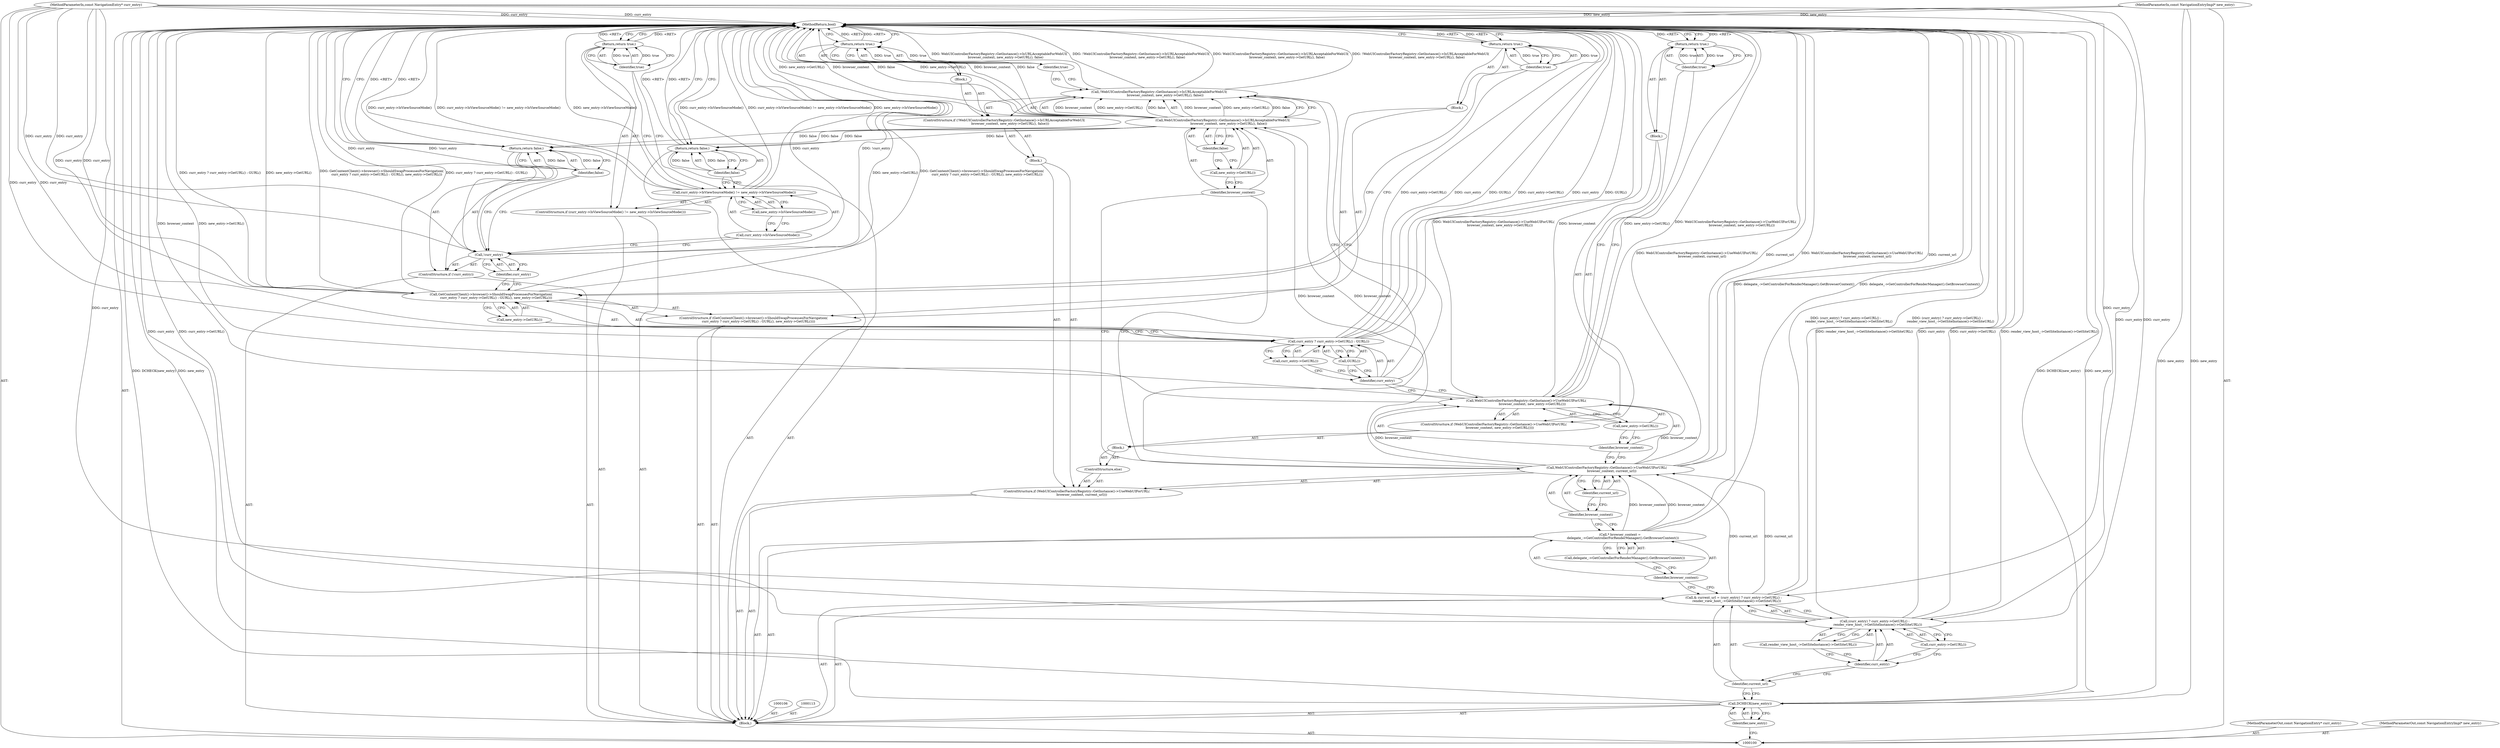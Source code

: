 digraph "1_Chrome_e9841fbdaf41b4a2baaa413f94d5c0197f9261f4_0" {
"1000163" [label="(MethodReturn,bool)"];
"1000116" [label="(Call,delegate_->GetControllerForRenderManager().GetBrowserContext())"];
"1000117" [label="(ControlStructure,if (WebUIControllerFactoryRegistry::GetInstance()->UseWebUIForURL(\n          browser_context, current_url)))"];
"1000118" [label="(Call,WebUIControllerFactoryRegistry::GetInstance()->UseWebUIForURL(\n          browser_context, current_url))"];
"1000119" [label="(Identifier,browser_context)"];
"1000120" [label="(Identifier,current_url)"];
"1000121" [label="(Block,)"];
"1000122" [label="(ControlStructure,if (!WebUIControllerFactoryRegistry::GetInstance()->IsURLAcceptableForWebUI(\n            browser_context, new_entry->GetURL(), false)))"];
"1000123" [label="(Call,!WebUIControllerFactoryRegistry::GetInstance()->IsURLAcceptableForWebUI(\n            browser_context, new_entry->GetURL(), false))"];
"1000124" [label="(Call,WebUIControllerFactoryRegistry::GetInstance()->IsURLAcceptableForWebUI(\n            browser_context, new_entry->GetURL(), false))"];
"1000125" [label="(Identifier,browser_context)"];
"1000126" [label="(Call,new_entry->GetURL())"];
"1000127" [label="(Identifier,false)"];
"1000128" [label="(Block,)"];
"1000130" [label="(Identifier,true)"];
"1000129" [label="(Return,return true;)"];
"1000131" [label="(ControlStructure,else)"];
"1000132" [label="(Block,)"];
"1000133" [label="(ControlStructure,if (WebUIControllerFactoryRegistry::GetInstance()->UseWebUIForURL(\n            browser_context, new_entry->GetURL())))"];
"1000134" [label="(Call,WebUIControllerFactoryRegistry::GetInstance()->UseWebUIForURL(\n            browser_context, new_entry->GetURL()))"];
"1000135" [label="(Identifier,browser_context)"];
"1000136" [label="(Call,new_entry->GetURL())"];
"1000137" [label="(Block,)"];
"1000101" [label="(MethodParameterIn,const NavigationEntry* curr_entry)"];
"1000233" [label="(MethodParameterOut,const NavigationEntry* curr_entry)"];
"1000139" [label="(Identifier,true)"];
"1000138" [label="(Return,return true;)"];
"1000140" [label="(ControlStructure,if (GetContentClient()->browser()->ShouldSwapProcessesForNavigation(\n          curr_entry ? curr_entry->GetURL() : GURL(), new_entry->GetURL())))"];
"1000141" [label="(Call,GetContentClient()->browser()->ShouldSwapProcessesForNavigation(\n          curr_entry ? curr_entry->GetURL() : GURL(), new_entry->GetURL()))"];
"1000142" [label="(Call,curr_entry ? curr_entry->GetURL() : GURL())"];
"1000143" [label="(Identifier,curr_entry)"];
"1000144" [label="(Call,curr_entry->GetURL())"];
"1000145" [label="(Call,GURL())"];
"1000146" [label="(Call,new_entry->GetURL())"];
"1000147" [label="(Block,)"];
"1000149" [label="(Identifier,true)"];
"1000148" [label="(Return,return true;)"];
"1000150" [label="(ControlStructure,if (!curr_entry))"];
"1000151" [label="(Call,!curr_entry)"];
"1000152" [label="(Identifier,curr_entry)"];
"1000102" [label="(MethodParameterIn,const NavigationEntryImpl* new_entry)"];
"1000234" [label="(MethodParameterOut,const NavigationEntryImpl* new_entry)"];
"1000103" [label="(Block,)"];
"1000154" [label="(Identifier,false)"];
"1000153" [label="(Return,return false;)"];
"1000155" [label="(ControlStructure,if (curr_entry->IsViewSourceMode() != new_entry->IsViewSourceMode()))"];
"1000158" [label="(Call,new_entry->IsViewSourceMode())"];
"1000156" [label="(Call,curr_entry->IsViewSourceMode() != new_entry->IsViewSourceMode())"];
"1000157" [label="(Call,curr_entry->IsViewSourceMode())"];
"1000160" [label="(Identifier,true)"];
"1000159" [label="(Return,return true;)"];
"1000161" [label="(Return,return false;)"];
"1000162" [label="(Identifier,false)"];
"1000104" [label="(Call,DCHECK(new_entry))"];
"1000105" [label="(Identifier,new_entry)"];
"1000107" [label="(Call,& current_url = (curr_entry) ? curr_entry->GetURL() :\n      render_view_host_->GetSiteInstance()->GetSiteURL())"];
"1000108" [label="(Identifier,current_url)"];
"1000109" [label="(Call,(curr_entry) ? curr_entry->GetURL() :\n      render_view_host_->GetSiteInstance()->GetSiteURL())"];
"1000110" [label="(Identifier,curr_entry)"];
"1000111" [label="(Call,curr_entry->GetURL())"];
"1000112" [label="(Call,render_view_host_->GetSiteInstance()->GetSiteURL())"];
"1000114" [label="(Call,* browser_context =\n      delegate_->GetControllerForRenderManager().GetBrowserContext())"];
"1000115" [label="(Identifier,browser_context)"];
"1000163" -> "1000100"  [label="AST: "];
"1000163" -> "1000129"  [label="CFG: "];
"1000163" -> "1000138"  [label="CFG: "];
"1000163" -> "1000148"  [label="CFG: "];
"1000163" -> "1000153"  [label="CFG: "];
"1000163" -> "1000159"  [label="CFG: "];
"1000163" -> "1000161"  [label="CFG: "];
"1000161" -> "1000163"  [label="DDG: <RET>"];
"1000153" -> "1000163"  [label="DDG: <RET>"];
"1000148" -> "1000163"  [label="DDG: <RET>"];
"1000129" -> "1000163"  [label="DDG: <RET>"];
"1000124" -> "1000163"  [label="DDG: new_entry->GetURL()"];
"1000124" -> "1000163"  [label="DDG: browser_context"];
"1000124" -> "1000163"  [label="DDG: false"];
"1000141" -> "1000163"  [label="DDG: curr_entry ? curr_entry->GetURL() : GURL()"];
"1000141" -> "1000163"  [label="DDG: new_entry->GetURL()"];
"1000141" -> "1000163"  [label="DDG: GetContentClient()->browser()->ShouldSwapProcessesForNavigation(\n          curr_entry ? curr_entry->GetURL() : GURL(), new_entry->GetURL())"];
"1000156" -> "1000163"  [label="DDG: curr_entry->IsViewSourceMode()"];
"1000156" -> "1000163"  [label="DDG: curr_entry->IsViewSourceMode() != new_entry->IsViewSourceMode()"];
"1000156" -> "1000163"  [label="DDG: new_entry->IsViewSourceMode()"];
"1000104" -> "1000163"  [label="DDG: DCHECK(new_entry)"];
"1000104" -> "1000163"  [label="DDG: new_entry"];
"1000151" -> "1000163"  [label="DDG: curr_entry"];
"1000151" -> "1000163"  [label="DDG: !curr_entry"];
"1000118" -> "1000163"  [label="DDG: WebUIControllerFactoryRegistry::GetInstance()->UseWebUIForURL(\n          browser_context, current_url)"];
"1000118" -> "1000163"  [label="DDG: current_url"];
"1000107" -> "1000163"  [label="DDG: (curr_entry) ? curr_entry->GetURL() :\n      render_view_host_->GetSiteInstance()->GetSiteURL()"];
"1000123" -> "1000163"  [label="DDG: WebUIControllerFactoryRegistry::GetInstance()->IsURLAcceptableForWebUI(\n            browser_context, new_entry->GetURL(), false)"];
"1000123" -> "1000163"  [label="DDG: !WebUIControllerFactoryRegistry::GetInstance()->IsURLAcceptableForWebUI(\n            browser_context, new_entry->GetURL(), false)"];
"1000142" -> "1000163"  [label="DDG: curr_entry->GetURL()"];
"1000142" -> "1000163"  [label="DDG: curr_entry"];
"1000142" -> "1000163"  [label="DDG: GURL()"];
"1000134" -> "1000163"  [label="DDG: WebUIControllerFactoryRegistry::GetInstance()->UseWebUIForURL(\n            browser_context, new_entry->GetURL())"];
"1000134" -> "1000163"  [label="DDG: browser_context"];
"1000134" -> "1000163"  [label="DDG: new_entry->GetURL()"];
"1000102" -> "1000163"  [label="DDG: new_entry"];
"1000109" -> "1000163"  [label="DDG: render_view_host_->GetSiteInstance()->GetSiteURL()"];
"1000109" -> "1000163"  [label="DDG: curr_entry"];
"1000109" -> "1000163"  [label="DDG: curr_entry->GetURL()"];
"1000101" -> "1000163"  [label="DDG: curr_entry"];
"1000114" -> "1000163"  [label="DDG: delegate_->GetControllerForRenderManager().GetBrowserContext()"];
"1000138" -> "1000163"  [label="DDG: <RET>"];
"1000159" -> "1000163"  [label="DDG: <RET>"];
"1000116" -> "1000114"  [label="AST: "];
"1000116" -> "1000115"  [label="CFG: "];
"1000114" -> "1000116"  [label="CFG: "];
"1000117" -> "1000103"  [label="AST: "];
"1000118" -> "1000117"  [label="AST: "];
"1000121" -> "1000117"  [label="AST: "];
"1000131" -> "1000117"  [label="AST: "];
"1000118" -> "1000117"  [label="AST: "];
"1000118" -> "1000120"  [label="CFG: "];
"1000119" -> "1000118"  [label="AST: "];
"1000120" -> "1000118"  [label="AST: "];
"1000125" -> "1000118"  [label="CFG: "];
"1000135" -> "1000118"  [label="CFG: "];
"1000118" -> "1000163"  [label="DDG: WebUIControllerFactoryRegistry::GetInstance()->UseWebUIForURL(\n          browser_context, current_url)"];
"1000118" -> "1000163"  [label="DDG: current_url"];
"1000114" -> "1000118"  [label="DDG: browser_context"];
"1000107" -> "1000118"  [label="DDG: current_url"];
"1000118" -> "1000124"  [label="DDG: browser_context"];
"1000118" -> "1000134"  [label="DDG: browser_context"];
"1000119" -> "1000118"  [label="AST: "];
"1000119" -> "1000114"  [label="CFG: "];
"1000120" -> "1000119"  [label="CFG: "];
"1000120" -> "1000118"  [label="AST: "];
"1000120" -> "1000119"  [label="CFG: "];
"1000118" -> "1000120"  [label="CFG: "];
"1000121" -> "1000117"  [label="AST: "];
"1000122" -> "1000121"  [label="AST: "];
"1000122" -> "1000121"  [label="AST: "];
"1000123" -> "1000122"  [label="AST: "];
"1000128" -> "1000122"  [label="AST: "];
"1000123" -> "1000122"  [label="AST: "];
"1000123" -> "1000124"  [label="CFG: "];
"1000124" -> "1000123"  [label="AST: "];
"1000130" -> "1000123"  [label="CFG: "];
"1000143" -> "1000123"  [label="CFG: "];
"1000123" -> "1000163"  [label="DDG: WebUIControllerFactoryRegistry::GetInstance()->IsURLAcceptableForWebUI(\n            browser_context, new_entry->GetURL(), false)"];
"1000123" -> "1000163"  [label="DDG: !WebUIControllerFactoryRegistry::GetInstance()->IsURLAcceptableForWebUI(\n            browser_context, new_entry->GetURL(), false)"];
"1000124" -> "1000123"  [label="DDG: browser_context"];
"1000124" -> "1000123"  [label="DDG: new_entry->GetURL()"];
"1000124" -> "1000123"  [label="DDG: false"];
"1000124" -> "1000123"  [label="AST: "];
"1000124" -> "1000127"  [label="CFG: "];
"1000125" -> "1000124"  [label="AST: "];
"1000126" -> "1000124"  [label="AST: "];
"1000127" -> "1000124"  [label="AST: "];
"1000123" -> "1000124"  [label="CFG: "];
"1000124" -> "1000163"  [label="DDG: new_entry->GetURL()"];
"1000124" -> "1000163"  [label="DDG: browser_context"];
"1000124" -> "1000163"  [label="DDG: false"];
"1000124" -> "1000123"  [label="DDG: browser_context"];
"1000124" -> "1000123"  [label="DDG: new_entry->GetURL()"];
"1000124" -> "1000123"  [label="DDG: false"];
"1000118" -> "1000124"  [label="DDG: browser_context"];
"1000124" -> "1000153"  [label="DDG: false"];
"1000124" -> "1000161"  [label="DDG: false"];
"1000125" -> "1000124"  [label="AST: "];
"1000125" -> "1000118"  [label="CFG: "];
"1000126" -> "1000125"  [label="CFG: "];
"1000126" -> "1000124"  [label="AST: "];
"1000126" -> "1000125"  [label="CFG: "];
"1000127" -> "1000126"  [label="CFG: "];
"1000127" -> "1000124"  [label="AST: "];
"1000127" -> "1000126"  [label="CFG: "];
"1000124" -> "1000127"  [label="CFG: "];
"1000128" -> "1000122"  [label="AST: "];
"1000129" -> "1000128"  [label="AST: "];
"1000130" -> "1000129"  [label="AST: "];
"1000130" -> "1000123"  [label="CFG: "];
"1000129" -> "1000130"  [label="CFG: "];
"1000130" -> "1000129"  [label="DDG: true"];
"1000129" -> "1000128"  [label="AST: "];
"1000129" -> "1000130"  [label="CFG: "];
"1000130" -> "1000129"  [label="AST: "];
"1000163" -> "1000129"  [label="CFG: "];
"1000129" -> "1000163"  [label="DDG: <RET>"];
"1000130" -> "1000129"  [label="DDG: true"];
"1000131" -> "1000117"  [label="AST: "];
"1000132" -> "1000131"  [label="AST: "];
"1000132" -> "1000131"  [label="AST: "];
"1000133" -> "1000132"  [label="AST: "];
"1000133" -> "1000132"  [label="AST: "];
"1000134" -> "1000133"  [label="AST: "];
"1000137" -> "1000133"  [label="AST: "];
"1000134" -> "1000133"  [label="AST: "];
"1000134" -> "1000136"  [label="CFG: "];
"1000135" -> "1000134"  [label="AST: "];
"1000136" -> "1000134"  [label="AST: "];
"1000139" -> "1000134"  [label="CFG: "];
"1000143" -> "1000134"  [label="CFG: "];
"1000134" -> "1000163"  [label="DDG: WebUIControllerFactoryRegistry::GetInstance()->UseWebUIForURL(\n            browser_context, new_entry->GetURL())"];
"1000134" -> "1000163"  [label="DDG: browser_context"];
"1000134" -> "1000163"  [label="DDG: new_entry->GetURL()"];
"1000118" -> "1000134"  [label="DDG: browser_context"];
"1000135" -> "1000134"  [label="AST: "];
"1000135" -> "1000118"  [label="CFG: "];
"1000136" -> "1000135"  [label="CFG: "];
"1000136" -> "1000134"  [label="AST: "];
"1000136" -> "1000135"  [label="CFG: "];
"1000134" -> "1000136"  [label="CFG: "];
"1000137" -> "1000133"  [label="AST: "];
"1000138" -> "1000137"  [label="AST: "];
"1000101" -> "1000100"  [label="AST: "];
"1000101" -> "1000163"  [label="DDG: curr_entry"];
"1000101" -> "1000107"  [label="DDG: curr_entry"];
"1000101" -> "1000109"  [label="DDG: curr_entry"];
"1000101" -> "1000141"  [label="DDG: curr_entry"];
"1000101" -> "1000142"  [label="DDG: curr_entry"];
"1000101" -> "1000151"  [label="DDG: curr_entry"];
"1000233" -> "1000100"  [label="AST: "];
"1000139" -> "1000138"  [label="AST: "];
"1000139" -> "1000134"  [label="CFG: "];
"1000138" -> "1000139"  [label="CFG: "];
"1000139" -> "1000138"  [label="DDG: true"];
"1000138" -> "1000137"  [label="AST: "];
"1000138" -> "1000139"  [label="CFG: "];
"1000139" -> "1000138"  [label="AST: "];
"1000163" -> "1000138"  [label="CFG: "];
"1000138" -> "1000163"  [label="DDG: <RET>"];
"1000139" -> "1000138"  [label="DDG: true"];
"1000140" -> "1000103"  [label="AST: "];
"1000141" -> "1000140"  [label="AST: "];
"1000147" -> "1000140"  [label="AST: "];
"1000141" -> "1000140"  [label="AST: "];
"1000141" -> "1000146"  [label="CFG: "];
"1000142" -> "1000141"  [label="AST: "];
"1000146" -> "1000141"  [label="AST: "];
"1000149" -> "1000141"  [label="CFG: "];
"1000152" -> "1000141"  [label="CFG: "];
"1000141" -> "1000163"  [label="DDG: curr_entry ? curr_entry->GetURL() : GURL()"];
"1000141" -> "1000163"  [label="DDG: new_entry->GetURL()"];
"1000141" -> "1000163"  [label="DDG: GetContentClient()->browser()->ShouldSwapProcessesForNavigation(\n          curr_entry ? curr_entry->GetURL() : GURL(), new_entry->GetURL())"];
"1000101" -> "1000141"  [label="DDG: curr_entry"];
"1000142" -> "1000141"  [label="AST: "];
"1000142" -> "1000144"  [label="CFG: "];
"1000142" -> "1000145"  [label="CFG: "];
"1000143" -> "1000142"  [label="AST: "];
"1000144" -> "1000142"  [label="AST: "];
"1000145" -> "1000142"  [label="AST: "];
"1000146" -> "1000142"  [label="CFG: "];
"1000142" -> "1000163"  [label="DDG: curr_entry->GetURL()"];
"1000142" -> "1000163"  [label="DDG: curr_entry"];
"1000142" -> "1000163"  [label="DDG: GURL()"];
"1000101" -> "1000142"  [label="DDG: curr_entry"];
"1000143" -> "1000142"  [label="AST: "];
"1000143" -> "1000123"  [label="CFG: "];
"1000143" -> "1000134"  [label="CFG: "];
"1000144" -> "1000143"  [label="CFG: "];
"1000145" -> "1000143"  [label="CFG: "];
"1000144" -> "1000142"  [label="AST: "];
"1000144" -> "1000143"  [label="CFG: "];
"1000142" -> "1000144"  [label="CFG: "];
"1000145" -> "1000142"  [label="AST: "];
"1000145" -> "1000143"  [label="CFG: "];
"1000142" -> "1000145"  [label="CFG: "];
"1000146" -> "1000141"  [label="AST: "];
"1000146" -> "1000142"  [label="CFG: "];
"1000141" -> "1000146"  [label="CFG: "];
"1000147" -> "1000140"  [label="AST: "];
"1000148" -> "1000147"  [label="AST: "];
"1000149" -> "1000148"  [label="AST: "];
"1000149" -> "1000141"  [label="CFG: "];
"1000148" -> "1000149"  [label="CFG: "];
"1000149" -> "1000148"  [label="DDG: true"];
"1000148" -> "1000147"  [label="AST: "];
"1000148" -> "1000149"  [label="CFG: "];
"1000149" -> "1000148"  [label="AST: "];
"1000163" -> "1000148"  [label="CFG: "];
"1000148" -> "1000163"  [label="DDG: <RET>"];
"1000149" -> "1000148"  [label="DDG: true"];
"1000150" -> "1000103"  [label="AST: "];
"1000151" -> "1000150"  [label="AST: "];
"1000153" -> "1000150"  [label="AST: "];
"1000151" -> "1000150"  [label="AST: "];
"1000151" -> "1000152"  [label="CFG: "];
"1000152" -> "1000151"  [label="AST: "];
"1000154" -> "1000151"  [label="CFG: "];
"1000157" -> "1000151"  [label="CFG: "];
"1000151" -> "1000163"  [label="DDG: curr_entry"];
"1000151" -> "1000163"  [label="DDG: !curr_entry"];
"1000101" -> "1000151"  [label="DDG: curr_entry"];
"1000152" -> "1000151"  [label="AST: "];
"1000152" -> "1000141"  [label="CFG: "];
"1000151" -> "1000152"  [label="CFG: "];
"1000102" -> "1000100"  [label="AST: "];
"1000102" -> "1000163"  [label="DDG: new_entry"];
"1000102" -> "1000104"  [label="DDG: new_entry"];
"1000234" -> "1000100"  [label="AST: "];
"1000103" -> "1000100"  [label="AST: "];
"1000104" -> "1000103"  [label="AST: "];
"1000106" -> "1000103"  [label="AST: "];
"1000107" -> "1000103"  [label="AST: "];
"1000113" -> "1000103"  [label="AST: "];
"1000114" -> "1000103"  [label="AST: "];
"1000117" -> "1000103"  [label="AST: "];
"1000140" -> "1000103"  [label="AST: "];
"1000150" -> "1000103"  [label="AST: "];
"1000155" -> "1000103"  [label="AST: "];
"1000161" -> "1000103"  [label="AST: "];
"1000154" -> "1000153"  [label="AST: "];
"1000154" -> "1000151"  [label="CFG: "];
"1000153" -> "1000154"  [label="CFG: "];
"1000154" -> "1000153"  [label="DDG: false"];
"1000153" -> "1000150"  [label="AST: "];
"1000153" -> "1000154"  [label="CFG: "];
"1000154" -> "1000153"  [label="AST: "];
"1000163" -> "1000153"  [label="CFG: "];
"1000153" -> "1000163"  [label="DDG: <RET>"];
"1000154" -> "1000153"  [label="DDG: false"];
"1000124" -> "1000153"  [label="DDG: false"];
"1000155" -> "1000103"  [label="AST: "];
"1000156" -> "1000155"  [label="AST: "];
"1000159" -> "1000155"  [label="AST: "];
"1000158" -> "1000156"  [label="AST: "];
"1000158" -> "1000157"  [label="CFG: "];
"1000156" -> "1000158"  [label="CFG: "];
"1000156" -> "1000155"  [label="AST: "];
"1000156" -> "1000158"  [label="CFG: "];
"1000157" -> "1000156"  [label="AST: "];
"1000158" -> "1000156"  [label="AST: "];
"1000160" -> "1000156"  [label="CFG: "];
"1000162" -> "1000156"  [label="CFG: "];
"1000156" -> "1000163"  [label="DDG: curr_entry->IsViewSourceMode()"];
"1000156" -> "1000163"  [label="DDG: curr_entry->IsViewSourceMode() != new_entry->IsViewSourceMode()"];
"1000156" -> "1000163"  [label="DDG: new_entry->IsViewSourceMode()"];
"1000157" -> "1000156"  [label="AST: "];
"1000157" -> "1000151"  [label="CFG: "];
"1000158" -> "1000157"  [label="CFG: "];
"1000160" -> "1000159"  [label="AST: "];
"1000160" -> "1000156"  [label="CFG: "];
"1000159" -> "1000160"  [label="CFG: "];
"1000160" -> "1000159"  [label="DDG: true"];
"1000159" -> "1000155"  [label="AST: "];
"1000159" -> "1000160"  [label="CFG: "];
"1000160" -> "1000159"  [label="AST: "];
"1000163" -> "1000159"  [label="CFG: "];
"1000159" -> "1000163"  [label="DDG: <RET>"];
"1000160" -> "1000159"  [label="DDG: true"];
"1000161" -> "1000103"  [label="AST: "];
"1000161" -> "1000162"  [label="CFG: "];
"1000162" -> "1000161"  [label="AST: "];
"1000163" -> "1000161"  [label="CFG: "];
"1000161" -> "1000163"  [label="DDG: <RET>"];
"1000162" -> "1000161"  [label="DDG: false"];
"1000124" -> "1000161"  [label="DDG: false"];
"1000162" -> "1000161"  [label="AST: "];
"1000162" -> "1000156"  [label="CFG: "];
"1000161" -> "1000162"  [label="CFG: "];
"1000162" -> "1000161"  [label="DDG: false"];
"1000104" -> "1000103"  [label="AST: "];
"1000104" -> "1000105"  [label="CFG: "];
"1000105" -> "1000104"  [label="AST: "];
"1000108" -> "1000104"  [label="CFG: "];
"1000104" -> "1000163"  [label="DDG: DCHECK(new_entry)"];
"1000104" -> "1000163"  [label="DDG: new_entry"];
"1000102" -> "1000104"  [label="DDG: new_entry"];
"1000105" -> "1000104"  [label="AST: "];
"1000105" -> "1000100"  [label="CFG: "];
"1000104" -> "1000105"  [label="CFG: "];
"1000107" -> "1000103"  [label="AST: "];
"1000107" -> "1000109"  [label="CFG: "];
"1000108" -> "1000107"  [label="AST: "];
"1000109" -> "1000107"  [label="AST: "];
"1000115" -> "1000107"  [label="CFG: "];
"1000107" -> "1000163"  [label="DDG: (curr_entry) ? curr_entry->GetURL() :\n      render_view_host_->GetSiteInstance()->GetSiteURL()"];
"1000101" -> "1000107"  [label="DDG: curr_entry"];
"1000107" -> "1000118"  [label="DDG: current_url"];
"1000108" -> "1000107"  [label="AST: "];
"1000108" -> "1000104"  [label="CFG: "];
"1000110" -> "1000108"  [label="CFG: "];
"1000109" -> "1000107"  [label="AST: "];
"1000109" -> "1000111"  [label="CFG: "];
"1000109" -> "1000112"  [label="CFG: "];
"1000110" -> "1000109"  [label="AST: "];
"1000111" -> "1000109"  [label="AST: "];
"1000112" -> "1000109"  [label="AST: "];
"1000107" -> "1000109"  [label="CFG: "];
"1000109" -> "1000163"  [label="DDG: render_view_host_->GetSiteInstance()->GetSiteURL()"];
"1000109" -> "1000163"  [label="DDG: curr_entry"];
"1000109" -> "1000163"  [label="DDG: curr_entry->GetURL()"];
"1000101" -> "1000109"  [label="DDG: curr_entry"];
"1000110" -> "1000109"  [label="AST: "];
"1000110" -> "1000108"  [label="CFG: "];
"1000111" -> "1000110"  [label="CFG: "];
"1000112" -> "1000110"  [label="CFG: "];
"1000111" -> "1000109"  [label="AST: "];
"1000111" -> "1000110"  [label="CFG: "];
"1000109" -> "1000111"  [label="CFG: "];
"1000112" -> "1000109"  [label="AST: "];
"1000112" -> "1000110"  [label="CFG: "];
"1000109" -> "1000112"  [label="CFG: "];
"1000114" -> "1000103"  [label="AST: "];
"1000114" -> "1000116"  [label="CFG: "];
"1000115" -> "1000114"  [label="AST: "];
"1000116" -> "1000114"  [label="AST: "];
"1000119" -> "1000114"  [label="CFG: "];
"1000114" -> "1000163"  [label="DDG: delegate_->GetControllerForRenderManager().GetBrowserContext()"];
"1000114" -> "1000118"  [label="DDG: browser_context"];
"1000115" -> "1000114"  [label="AST: "];
"1000115" -> "1000107"  [label="CFG: "];
"1000116" -> "1000115"  [label="CFG: "];
}

